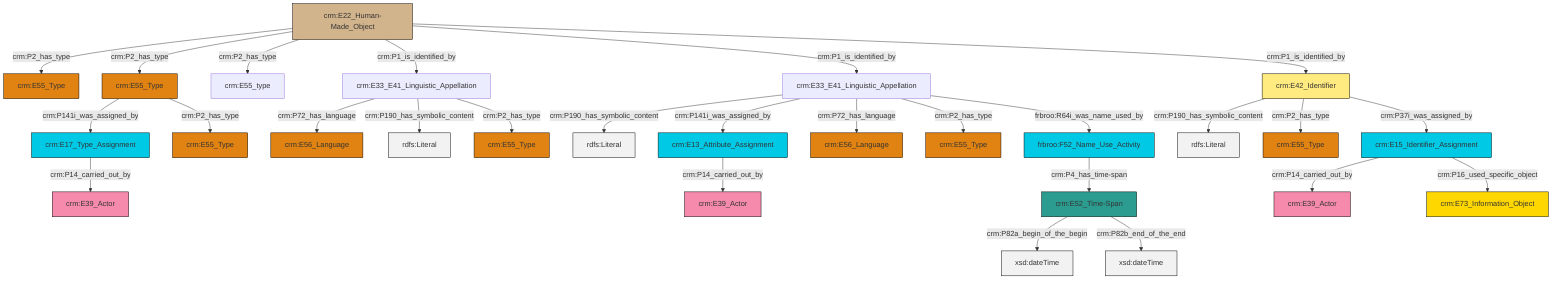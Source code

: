 graph TD
classDef Literal fill:#f2f2f2,stroke:#000000;
classDef CRM_Entity fill:#FFFFFF,stroke:#000000;
classDef Temporal_Entity fill:#00C9E6, stroke:#000000;
classDef Type fill:#E18312, stroke:#000000;
classDef Time-Span fill:#2C9C91, stroke:#000000;
classDef Appellation fill:#FFEB7F, stroke:#000000;
classDef Place fill:#008836, stroke:#000000;
classDef Persistent_Item fill:#B266B2, stroke:#000000;
classDef Conceptual_Object fill:#FFD700, stroke:#000000;
classDef Physical_Thing fill:#D2B48C, stroke:#000000;
classDef Actor fill:#f58aad, stroke:#000000;
classDef PC_Classes fill:#4ce600, stroke:#000000;
classDef Multi fill:#cccccc,stroke:#000000;

2["crm:E33_E41_Linguistic_Appellation"]:::Default -->|crm:P190_has_symbolic_content| 3[rdfs:Literal]:::Literal
6["crm:E15_Identifier_Assignment"]:::Temporal_Entity -->|crm:P14_carried_out_by| 7["crm:E39_Actor"]:::Actor
0["crm:E33_E41_Linguistic_Appellation"]:::Default -->|crm:P72_has_language| 12["crm:E56_Language"]:::Type
2["crm:E33_E41_Linguistic_Appellation"]:::Default -->|crm:P141i_was_assigned_by| 13["crm:E13_Attribute_Assignment"]:::Temporal_Entity
14["crm:E42_Identifier"]:::Appellation -->|crm:P190_has_symbolic_content| 15[rdfs:Literal]:::Literal
14["crm:E42_Identifier"]:::Appellation -->|crm:P2_has_type| 8["crm:E55_Type"]:::Type
0["crm:E33_E41_Linguistic_Appellation"]:::Default -->|crm:P190_has_symbolic_content| 16[rdfs:Literal]:::Literal
19["crm:E52_Time-Span"]:::Time-Span -->|crm:P82a_begin_of_the_begin| 20[xsd:dateTime]:::Literal
2["crm:E33_E41_Linguistic_Appellation"]:::Default -->|crm:P72_has_language| 21["crm:E56_Language"]:::Type
22["crm:E22_Human-Made_Object"]:::Physical_Thing -->|crm:P2_has_type| 23["crm:E55_Type"]:::Type
0["crm:E33_E41_Linguistic_Appellation"]:::Default -->|crm:P2_has_type| 25["crm:E55_Type"]:::Type
13["crm:E13_Attribute_Assignment"]:::Temporal_Entity -->|crm:P14_carried_out_by| 26["crm:E39_Actor"]:::Actor
22["crm:E22_Human-Made_Object"]:::Physical_Thing -->|crm:P2_has_type| 17["crm:E55_Type"]:::Type
22["crm:E22_Human-Made_Object"]:::Physical_Thing -->|crm:P2_has_type| 27["crm:E55_type"]:::Default
14["crm:E42_Identifier"]:::Appellation -->|crm:P37i_was_assigned_by| 6["crm:E15_Identifier_Assignment"]:::Temporal_Entity
2["crm:E33_E41_Linguistic_Appellation"]:::Default -->|crm:P2_has_type| 30["crm:E55_Type"]:::Type
17["crm:E55_Type"]:::Type -->|crm:P141i_was_assigned_by| 35["crm:E17_Type_Assignment"]:::Temporal_Entity
22["crm:E22_Human-Made_Object"]:::Physical_Thing -->|crm:P1_is_identified_by| 0["crm:E33_E41_Linguistic_Appellation"]:::Default
17["crm:E55_Type"]:::Type -->|crm:P2_has_type| 10["crm:E55_Type"]:::Type
22["crm:E22_Human-Made_Object"]:::Physical_Thing -->|crm:P1_is_identified_by| 2["crm:E33_E41_Linguistic_Appellation"]:::Default
2["crm:E33_E41_Linguistic_Appellation"]:::Default -->|frbroo:R64i_was_name_used_by| 33["frbroo:F52_Name_Use_Activity"]:::Temporal_Entity
19["crm:E52_Time-Span"]:::Time-Span -->|crm:P82b_end_of_the_end| 41[xsd:dateTime]:::Literal
22["crm:E22_Human-Made_Object"]:::Physical_Thing -->|crm:P1_is_identified_by| 14["crm:E42_Identifier"]:::Appellation
33["frbroo:F52_Name_Use_Activity"]:::Temporal_Entity -->|crm:P4_has_time-span| 19["crm:E52_Time-Span"]:::Time-Span
6["crm:E15_Identifier_Assignment"]:::Temporal_Entity -->|crm:P16_used_specific_object| 36["crm:E73_Information_Object"]:::Conceptual_Object
35["crm:E17_Type_Assignment"]:::Temporal_Entity -->|crm:P14_carried_out_by| 4["crm:E39_Actor"]:::Actor